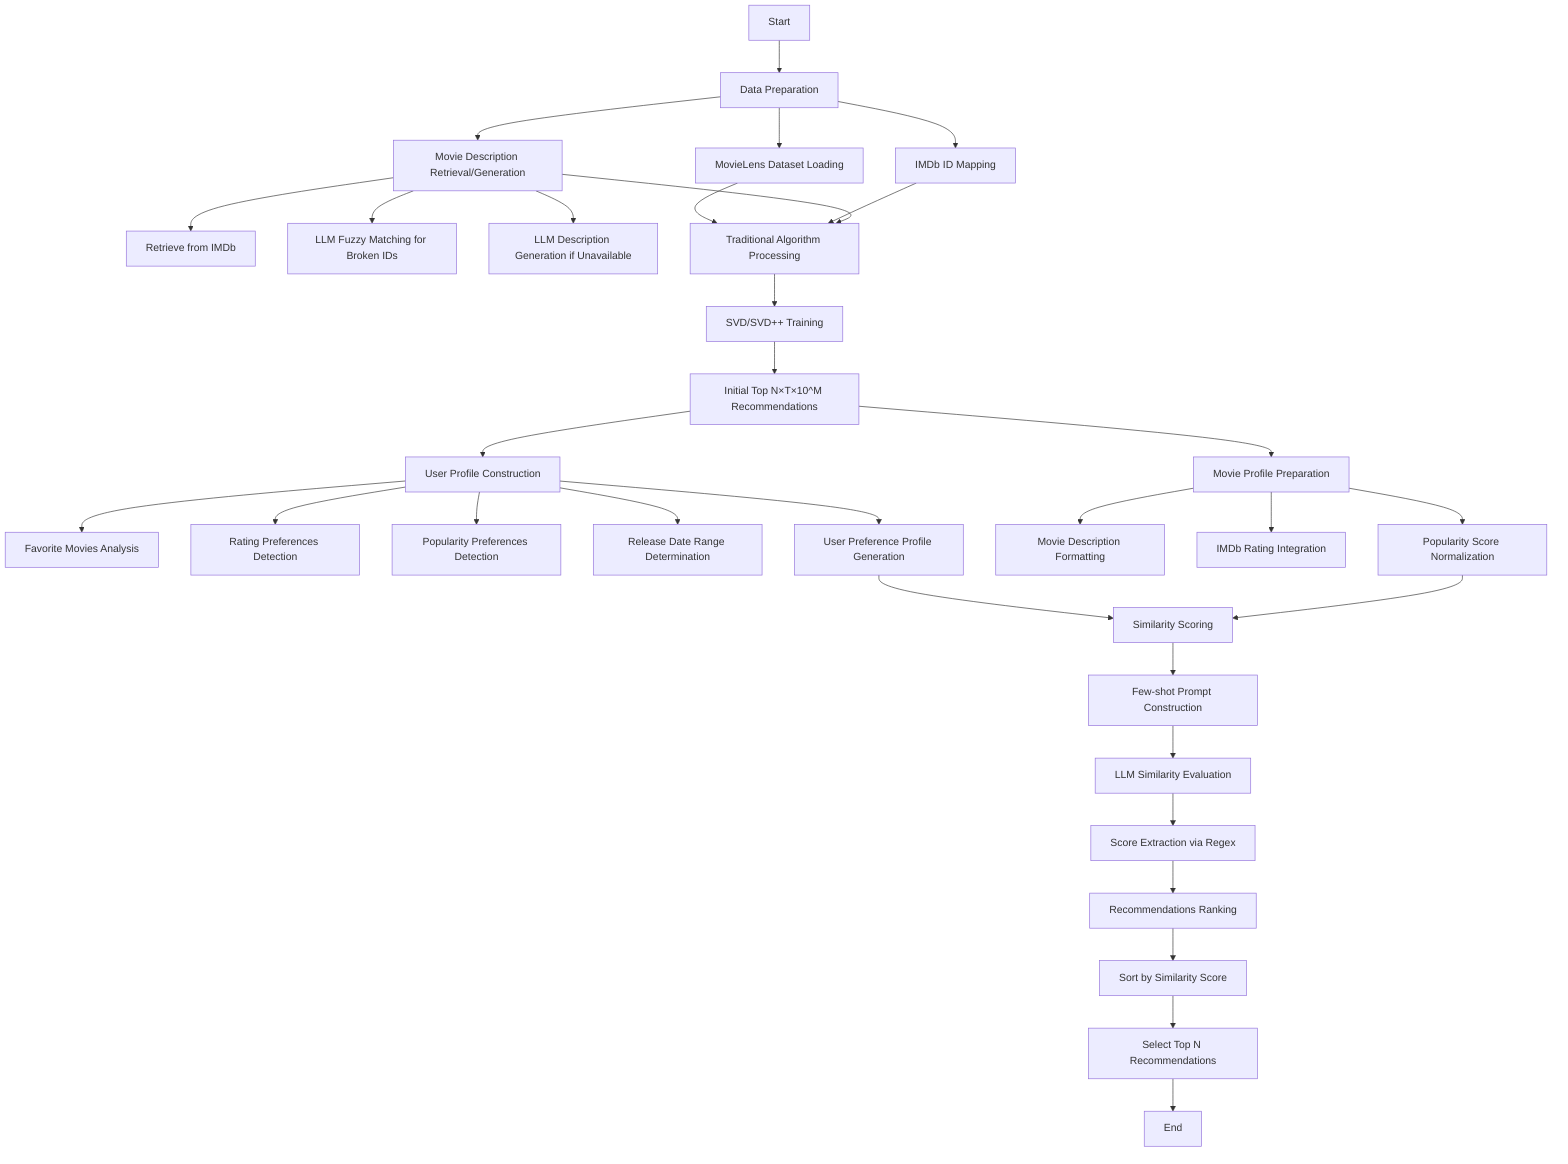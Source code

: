 flowchart TD
    A[Start] --> B[Data Preparation]
    B --> B1[MovieLens Dataset Loading]
    B --> B2[IMDb ID Mapping]
    B --> B3[Movie Description Retrieval/Generation]
    
    B3 --> B3_1[Retrieve from IMDb]
    B3 --> B3_2[LLM Fuzzy Matching for Broken IDs]
    B3 --> B3_3[LLM Description Generation if Unavailable]
    
    B1 & B2 & B3 --> C[Traditional Algorithm Processing]
    C --> C1[SVD/SVD++ Training]
    C1 --> C2[Initial Top N×T×10^M Recommendations]
    
    C2 --> D1[User Profile Construction]
    D1 --> D1_1[Favorite Movies Analysis]
    D1 --> D1_2[Rating Preferences Detection]
    D1 --> D1_3[Popularity Preferences Detection]
    D1 --> D1_4[Release Date Range Determination]
    D1 --> D1_5[User Preference Profile Generation]
    
    C2 --> D2[Movie Profile Preparation]
    D2 --> D2_1[Movie Description Formatting]
    D2 --> D2_2[IMDb Rating Integration]
    D2 --> D2_3[Popularity Score Normalization]
    
    D1_5 & D2_3 --> E[Similarity Scoring]
    E --> E1[Few-shot Prompt Construction]
    E1 --> E2[LLM Similarity Evaluation]
    E2 --> E3[Score Extraction via Regex]
    
    E3 --> F[Recommendations Ranking]
    F --> F1[Sort by Similarity Score]
    F1 --> F2[Select Top N Recommendations]
    
    F2 --> G[End]